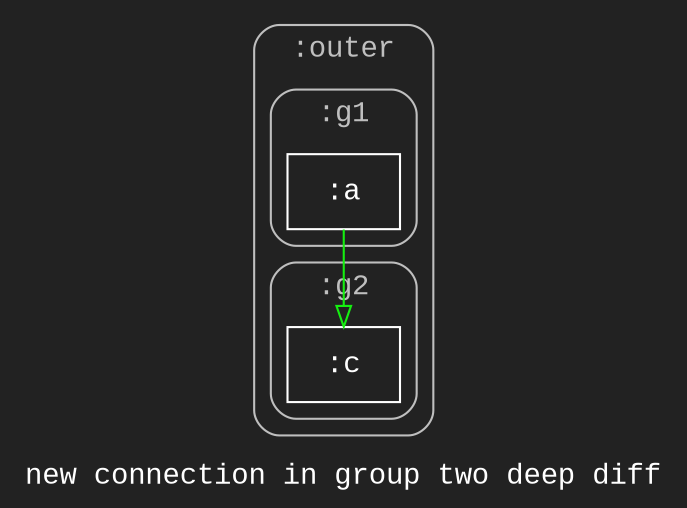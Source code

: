 digraph D {
    label="new connection in group two deep diff";
    tooltip="new connection in group two deep diff";
    bgcolor="#222222";
    fontcolor="#ffffff";
    fontname="Courier New";
    
    subgraph cluster_node1 { /* :outer */
        label=":outer";
        style="rounded";
        fontname="Courier New";
        color="#bfbfbf";
        fontcolor="#bfbfbf";
        tooltip=":outer";
        
        subgraph cluster_node2 { /* :g1 */
            label=":g1";
            style="rounded";
            fontname="Courier New";
            color="#bfbfbf";
            fontcolor="#bfbfbf";
            tooltip=":outer:g1";
            
            node3 [color="#ffffff",fontcolor="#ffffff",fontname="Courier New",shape="rectangle",tooltip=":outer:g1:a",label=":a"]
        }
        subgraph cluster_node4 { /* :g2 */
            label=":g2";
            style="rounded";
            fontname="Courier New";
            color="#bfbfbf";
            fontcolor="#bfbfbf";
            tooltip=":outer:g2";
            
            node5 [color="#ffffff",fontcolor="#ffffff",fontname="Courier New",shape="rectangle",tooltip=":outer:g2:c",label=":c"]
        }
    }
    
    node3 -> node5 [arrowhead="empty",color="#15ef10",tooltip=":outer:g1:a\n   ->\n:outer:g2:c",]
}
